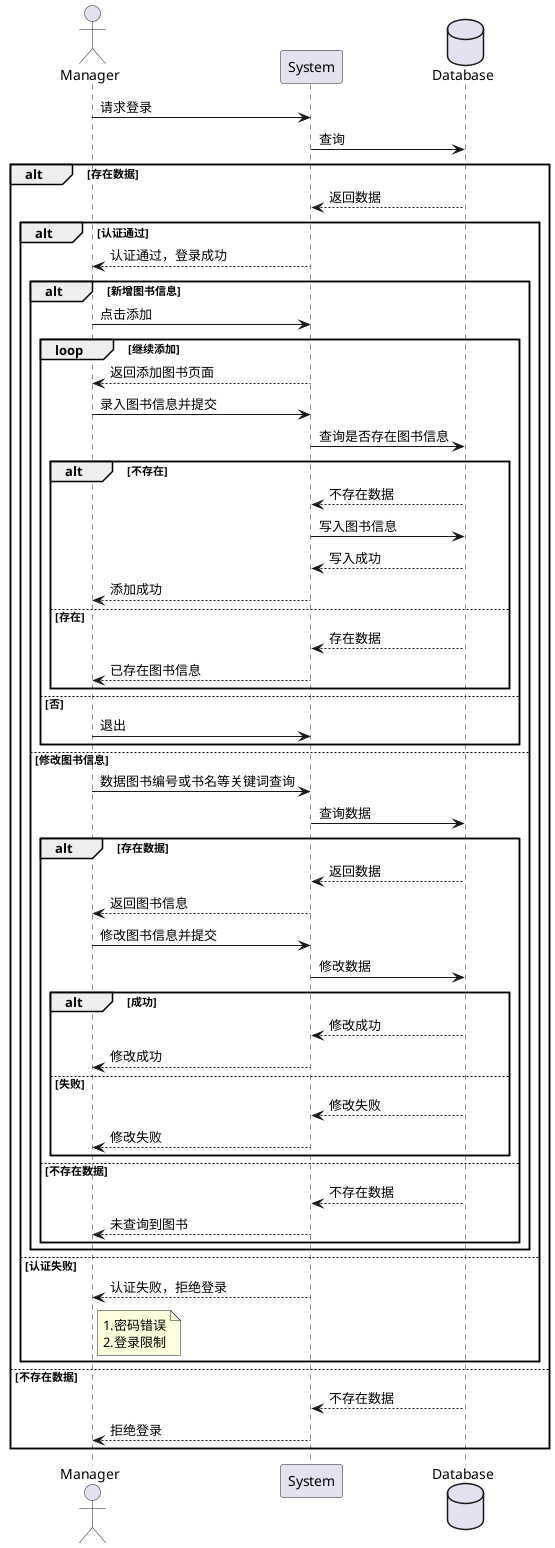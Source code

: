 @startuml
actor Manager as m
participant System as s
database Database as d

m -> s:请求登录
s -> d:查询
alt 存在数据
    d --> s:返回数据
    alt 认证通过
        s --> m:认证通过，登录成功
        alt 新增图书信息
            m -> s:点击添加
            loop 继续添加
                s --> m:返回添加图书页面
                m -> s:录入图书信息并提交
                s -> d:查询是否存在图书信息
                alt 不存在
                    d --> s:不存在数据
                    s -> d:写入图书信息
                    d --> s:写入成功
                    s --> m:添加成功
                else 存在
                    d --> s:存在数据
                    s --> m:已存在图书信息
                end
            else 否
                m -> s:退出
            end loop

        else 修改图书信息
            m -> s:数据图书编号或书名等关键词查询
            s -> d:查询数据
            alt 存在数据
                d --> s:返回数据
                s --> m:返回图书信息
                m -> s:修改图书信息并提交
                s -> d:修改数据
                alt 成功
                    d --> s:修改成功
                    s --> m:修改成功
                else 失败
                    d --> s:修改失败
                    s --> m:修改失败
                end
            else 不存在数据
                d --> s:不存在数据
                s --> m:未查询到图书
            end
        end
    else 认证失败
        s --> m:认证失败，拒绝登录
        note right of m
            1.密码错误
            2.登录限制
        end note
    end
else 不存在数据
    d --> s:不存在数据
    s --> m:拒绝登录
end

@enduml